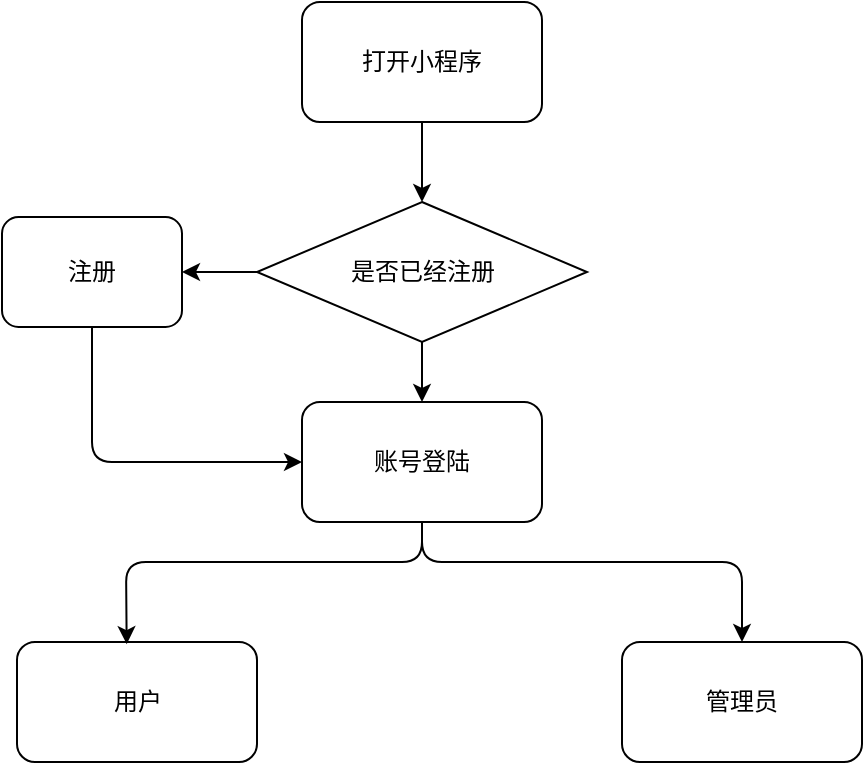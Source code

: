 <mxfile version="14.8.6" type="github">
  <diagram id="CeY9jq1zKIPOgEBvtScC" name="Page-1">
    <mxGraphModel dx="539" dy="328" grid="1" gridSize="10" guides="1" tooltips="1" connect="1" arrows="1" fold="1" page="1" pageScale="1" pageWidth="827" pageHeight="1169" math="0" shadow="0">
      <root>
        <mxCell id="0" />
        <mxCell id="1" parent="0" />
        <mxCell id="9wMG7oPLqHiBCoxBqwui-1" value="打开小程序" style="rounded=1;whiteSpace=wrap;html=1;" vertex="1" parent="1">
          <mxGeometry x="330" y="100" width="120" height="60" as="geometry" />
        </mxCell>
        <mxCell id="9wMG7oPLqHiBCoxBqwui-2" value="是否已经注册" style="rhombus;whiteSpace=wrap;html=1;" vertex="1" parent="1">
          <mxGeometry x="307.5" y="200" width="165" height="70" as="geometry" />
        </mxCell>
        <mxCell id="9wMG7oPLqHiBCoxBqwui-3" value="注册" style="rounded=1;whiteSpace=wrap;html=1;" vertex="1" parent="1">
          <mxGeometry x="180" y="207.5" width="90" height="55" as="geometry" />
        </mxCell>
        <mxCell id="9wMG7oPLqHiBCoxBqwui-5" value="" style="endArrow=classic;html=1;exitX=0.5;exitY=1;exitDx=0;exitDy=0;" edge="1" parent="1" source="9wMG7oPLqHiBCoxBqwui-1">
          <mxGeometry width="50" height="50" relative="1" as="geometry">
            <mxPoint x="380" y="320" as="sourcePoint" />
            <mxPoint x="390" y="200" as="targetPoint" />
          </mxGeometry>
        </mxCell>
        <mxCell id="9wMG7oPLqHiBCoxBqwui-9" value="" style="endArrow=classic;html=1;exitX=0;exitY=0.5;exitDx=0;exitDy=0;" edge="1" parent="1" source="9wMG7oPLqHiBCoxBqwui-2" target="9wMG7oPLqHiBCoxBqwui-3">
          <mxGeometry width="50" height="50" relative="1" as="geometry">
            <mxPoint x="240" y="260" as="sourcePoint" />
            <mxPoint x="290" y="210" as="targetPoint" />
          </mxGeometry>
        </mxCell>
        <mxCell id="9wMG7oPLqHiBCoxBqwui-11" value="账号登陆" style="rounded=1;whiteSpace=wrap;html=1;" vertex="1" parent="1">
          <mxGeometry x="330" y="300" width="120" height="60" as="geometry" />
        </mxCell>
        <mxCell id="9wMG7oPLqHiBCoxBqwui-12" value="" style="endArrow=classic;html=1;exitX=0.5;exitY=1;exitDx=0;exitDy=0;entryX=0;entryY=0.5;entryDx=0;entryDy=0;" edge="1" parent="1" source="9wMG7oPLqHiBCoxBqwui-3" target="9wMG7oPLqHiBCoxBqwui-11">
          <mxGeometry width="50" height="50" relative="1" as="geometry">
            <mxPoint x="290" y="330" as="sourcePoint" />
            <mxPoint x="340" y="280" as="targetPoint" />
            <Array as="points">
              <mxPoint x="225" y="330" />
            </Array>
          </mxGeometry>
        </mxCell>
        <mxCell id="9wMG7oPLqHiBCoxBqwui-13" value="" style="endArrow=classic;html=1;exitX=0.5;exitY=1;exitDx=0;exitDy=0;" edge="1" parent="1" source="9wMG7oPLqHiBCoxBqwui-2" target="9wMG7oPLqHiBCoxBqwui-11">
          <mxGeometry width="50" height="50" relative="1" as="geometry">
            <mxPoint x="290" y="330" as="sourcePoint" />
            <mxPoint x="340" y="280" as="targetPoint" />
          </mxGeometry>
        </mxCell>
        <mxCell id="9wMG7oPLqHiBCoxBqwui-14" value="用户" style="rounded=1;whiteSpace=wrap;html=1;" vertex="1" parent="1">
          <mxGeometry x="187.5" y="420" width="120" height="60" as="geometry" />
        </mxCell>
        <mxCell id="9wMG7oPLqHiBCoxBqwui-15" value="管理员" style="rounded=1;whiteSpace=wrap;html=1;" vertex="1" parent="1">
          <mxGeometry x="490" y="420" width="120" height="60" as="geometry" />
        </mxCell>
        <mxCell id="9wMG7oPLqHiBCoxBqwui-16" value="" style="endArrow=classic;html=1;exitX=0.5;exitY=1;exitDx=0;exitDy=0;entryX=0.457;entryY=0.018;entryDx=0;entryDy=0;entryPerimeter=0;" edge="1" parent="1" source="9wMG7oPLqHiBCoxBqwui-11" target="9wMG7oPLqHiBCoxBqwui-14">
          <mxGeometry width="50" height="50" relative="1" as="geometry">
            <mxPoint x="360" y="440" as="sourcePoint" />
            <mxPoint x="410" y="390" as="targetPoint" />
            <Array as="points">
              <mxPoint x="390" y="380" />
              <mxPoint x="242" y="380" />
            </Array>
          </mxGeometry>
        </mxCell>
        <mxCell id="9wMG7oPLqHiBCoxBqwui-17" value="" style="endArrow=classic;html=1;entryX=0.5;entryY=0;entryDx=0;entryDy=0;" edge="1" parent="1" target="9wMG7oPLqHiBCoxBqwui-15">
          <mxGeometry width="50" height="50" relative="1" as="geometry">
            <mxPoint x="390" y="360" as="sourcePoint" />
            <mxPoint x="204.84" y="431.08" as="targetPoint" />
            <Array as="points">
              <mxPoint x="390" y="380" />
              <mxPoint x="550" y="380" />
            </Array>
          </mxGeometry>
        </mxCell>
      </root>
    </mxGraphModel>
  </diagram>
</mxfile>
